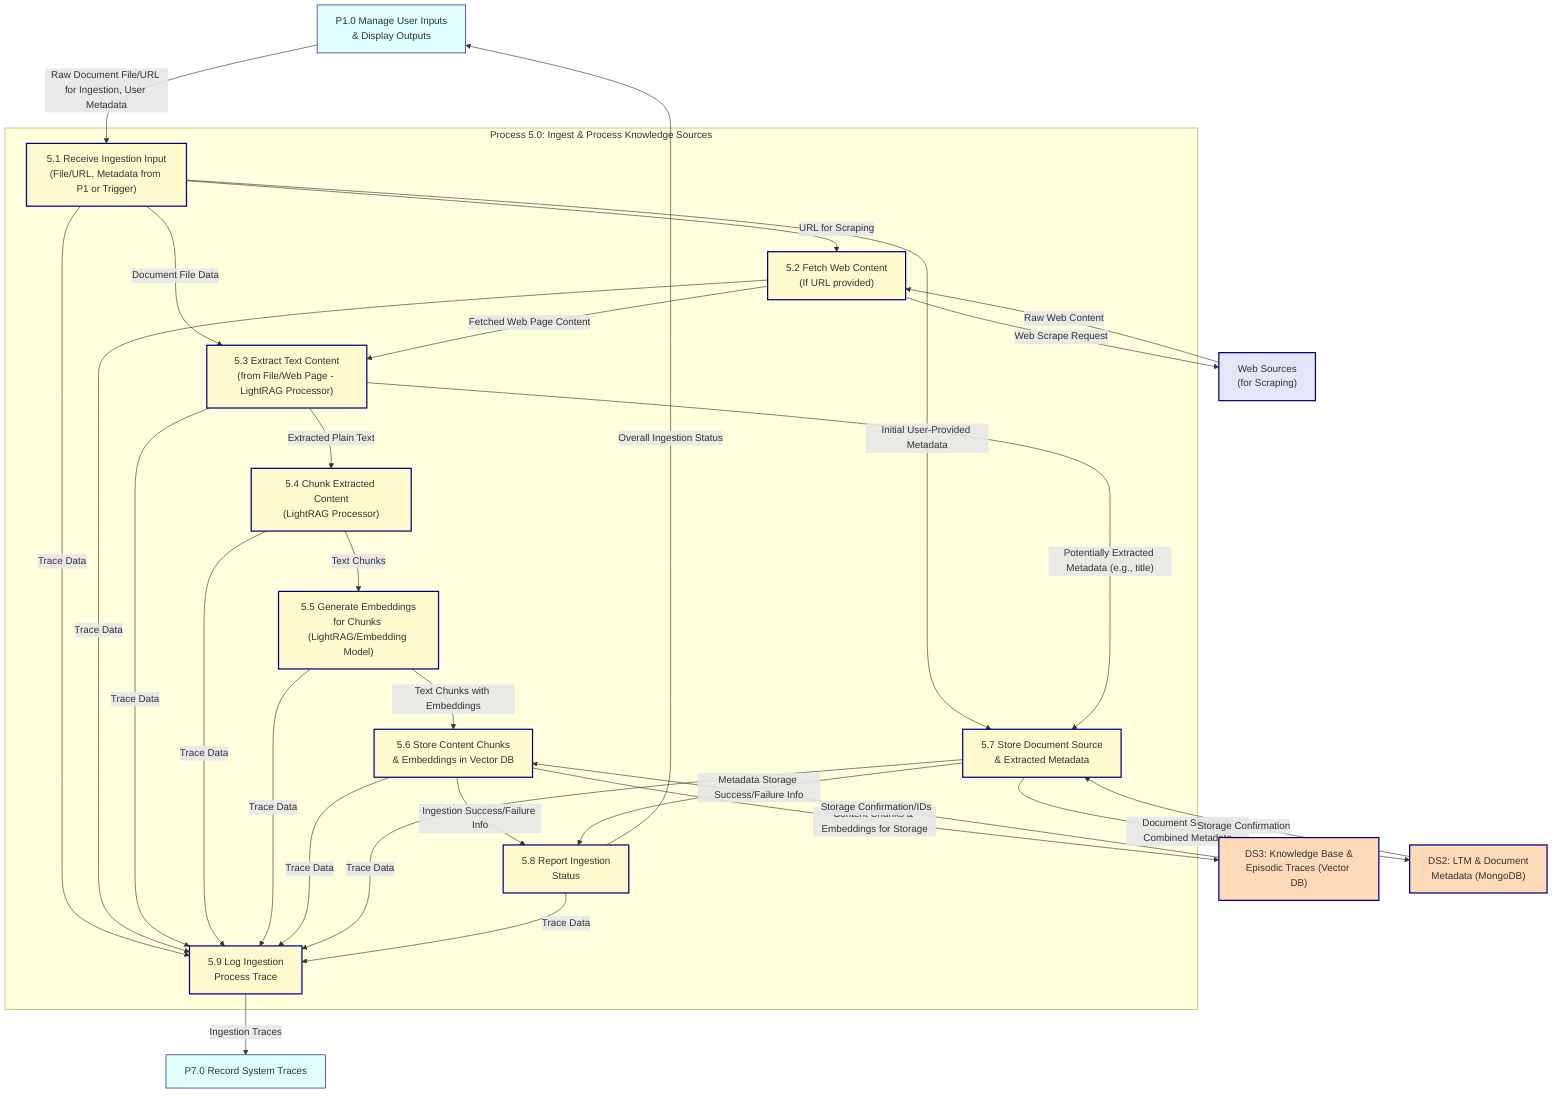 %%{
  init: {
    'theme': 'base',
    'themeVariables': {
      'fontFamily': 'Comic Sans MS, cursive',
      'fontSize': '12px',
      'primaryColor': '#F0F8FF',       /* aliceblue - diagram background */
      'nodeBorder': '#000080',        /* navy - for entity/process/store borders */
      'lineColor': '#0000CD',         /* mediumblue - for data flows */
      'primaryTextColor': '#191970',  /* midnightblue - for text */
      'processColor': '#FFFACD',      /* lemonchiffon - for P5.0 sub-processes */
      'dataStoreColor': '#FFDAB9',    /* peachpuff - for data stores */
      'entityColor': '#E6E6FA',       /* lavender - for external entities (WebSources) */
      'externalProcessColor': '#E0FFFF', /* Light cyan for other Level 1 processes */
      'edgeLabelBackground':'#FFFFFF',/* white - for edge labels background */
      'clusterBkg': '#FAFAFA'
    },
    'flowchart': {
      'curve': 'basis'
    }
  }
}%%

graph TD
    classDef process fill:#FFFACD,stroke:#000080,stroke-width:2px,shape:roundrect;
    classDef dataStore fill:#FFDAB9,stroke:#000080,stroke-width:2px,shape:cylinder;
    classDef entity fill:#E6E6FA,stroke:#000080,stroke-width:2px,shape:rectangle;
    classDef externalProcess fill:#E0FFFF,stroke:#000080,stroke-width:1px,shape:roundrect;

    %% External Processes, Entities & Data Stores (Sources/Sinks for P5.0)
    P1_UI_Interaction["P1.0 Manage User Inputs<br/>& Display Outputs"]:::externalProcess;
    WebSources["Web Sources<br/>(for Scraping)"]:::entity;
    %% Target for KB content
    VectorDB_RAG_Episodic["DS3: Knowledge Base &<br/>Episodic Traces (Vector DB)"]:::dataStore; 
    %% Target for document metadata
    Mongo_LTM_Metadata["DS2: LTM & Document<br/>Metadata (MongoDB)"]:::dataStore; 
    P7_Record_System_Traces["P7.0 Record System Traces"]:::externalProcess;

    %% Sub-Processes within P5.0 Ingest & Process Knowledge Sources
    subgraph P5_Process ["Process 5.0: Ingest & Process Knowledge Sources"]
        direction TB
        P5_1_Receive_Ingestion_Input["5.1 Receive Ingestion Input<br/>(File/URL, Metadata from P1 or Trigger)"]:::process;
        P5_2_Fetch_Web_Content["5.2 Fetch Web Content<br/>(If URL provided)"]:::process;
        P5_3_Extract_Text_Content["5.3 Extract Text Content<br/>(from File/Web Page - LightRAG Processor)"]:::process;
        P5_4_Chunk_Content["5.4 Chunk Extracted Content<br/>(LightRAG Processor)"]:::process;
        P5_5_Generate_Embeddings["5.5 Generate Embeddings<br/>for Chunks (LightRAG/Embedding Model)"]:::process;
        P5_6_Store_Content_Embeddings["5.6 Store Content Chunks<br/>& Embeddings in Vector DB"]:::process;
        P5_7_Store_Document_Metadata["5.7 Store Document Source<br/>& Extracted Metadata"]:::process;
        P5_8_Report_Ingestion_Status["5.8 Report Ingestion<br/>Status"]:::process;
        P5_9_Log_Ingestion_Trace["5.9 Log Ingestion<br/>Process Trace"]:::process;
    end

    %% Data Flows for P5.0

    %% Receiving Ingestion Input
    P1_UI_Interaction -- "Raw Document File/URL for Ingestion, User Metadata" --> P5_1_Receive_Ingestion_Input;
    %% External triggers for web scraping could also feed into P5_1_Receive_Ingestion_Input, e.g., "Web Scraping Job Request (URL, Config)"
    
    P5_1_Receive_Ingestion_Input -- "URL for Scraping" --> P5_2_Fetch_Web_Content;
    P5_1_Receive_Ingestion_Input -- "Document File Data" --> P5_3_Extract_Text_Content;
    P5_1_Receive_Ingestion_Input -- "Initial User-Provided Metadata" --> P5_7_Store_Document_Metadata;

    %% Fetching and Extracting Content
    P5_2_Fetch_Web_Content -- "Web Scrape Request" --> WebSources;
    WebSources -- "Raw Web Content" --> P5_2_Fetch_Web_Content;
    P5_2_Fetch_Web_Content -- "Fetched Web Page Content" --> P5_3_Extract_Text_Content;
    
    P5_3_Extract_Text_Content -- "Extracted Plain Text" --> P5_4_Chunk_Content;
    P5_3_Extract_Text_Content -- "Potentially Extracted Metadata (e.g., title)" --> P5_7_Store_Document_Metadata;

    %% Chunking and Embedding
    P5_4_Chunk_Content -- "Text Chunks" --> P5_5_Generate_Embeddings;
    P5_5_Generate_Embeddings -- "Text Chunks with Embeddings" --> P5_6_Store_Content_Embeddings;

    %% Storing Data
    %% Storing in KB part of DS3
    P5_6_Store_Content_Embeddings -- "Content Chunks & Embeddings for Storage" --> VectorDB_RAG_Episodic; 
    VectorDB_RAG_Episodic -- "Storage Confirmation/IDs" --> P5_6_Store_Content_Embeddings;
    
    %% Storing in DS2
    P5_7_Store_Document_Metadata -- "Document Source & Combined Metadata" --> Mongo_LTM_Metadata; 
    Mongo_LTM_Metadata -- "Storage Confirmation" --> P5_7_Store_Document_Metadata;

    %% Reporting Status
    P5_6_Store_Content_Embeddings -- "Ingestion Success/Failure Info" --> P5_8_Report_Ingestion_Status;
    P5_7_Store_Document_Metadata -- "Metadata Storage Success/Failure Info" --> P5_8_Report_Ingestion_Status;
    %% Back to P1 to display to Admin
    P5_8_Report_Ingestion_Status -- "Overall Ingestion Status" --> P1_UI_Interaction; 

    %% Logging Traces
    P5_1_Receive_Ingestion_Input -- "Trace Data" --> P5_9_Log_Ingestion_Trace;
    P5_2_Fetch_Web_Content -- "Trace Data" --> P5_9_Log_Ingestion_Trace;
    P5_3_Extract_Text_Content -- "Trace Data" --> P5_9_Log_Ingestion_Trace;
    P5_4_Chunk_Content -- "Trace Data" --> P5_9_Log_Ingestion_Trace;
    P5_5_Generate_Embeddings -- "Trace Data" --> P5_9_Log_Ingestion_Trace;
    P5_6_Store_Content_Embeddings -- "Trace Data" --> P5_9_Log_Ingestion_Trace;
    P5_7_Store_Document_Metadata -- "Trace Data" --> P5_9_Log_Ingestion_Trace;
    P5_8_Report_Ingestion_Status -- "Trace Data" --> P5_9_Log_Ingestion_Trace;
    P5_9_Log_Ingestion_Trace -- "Ingestion Traces" --> P7_Record_System_Traces;

    %% title Level 2 DFD for P5.0: Ingest & Process Knowledge Sources